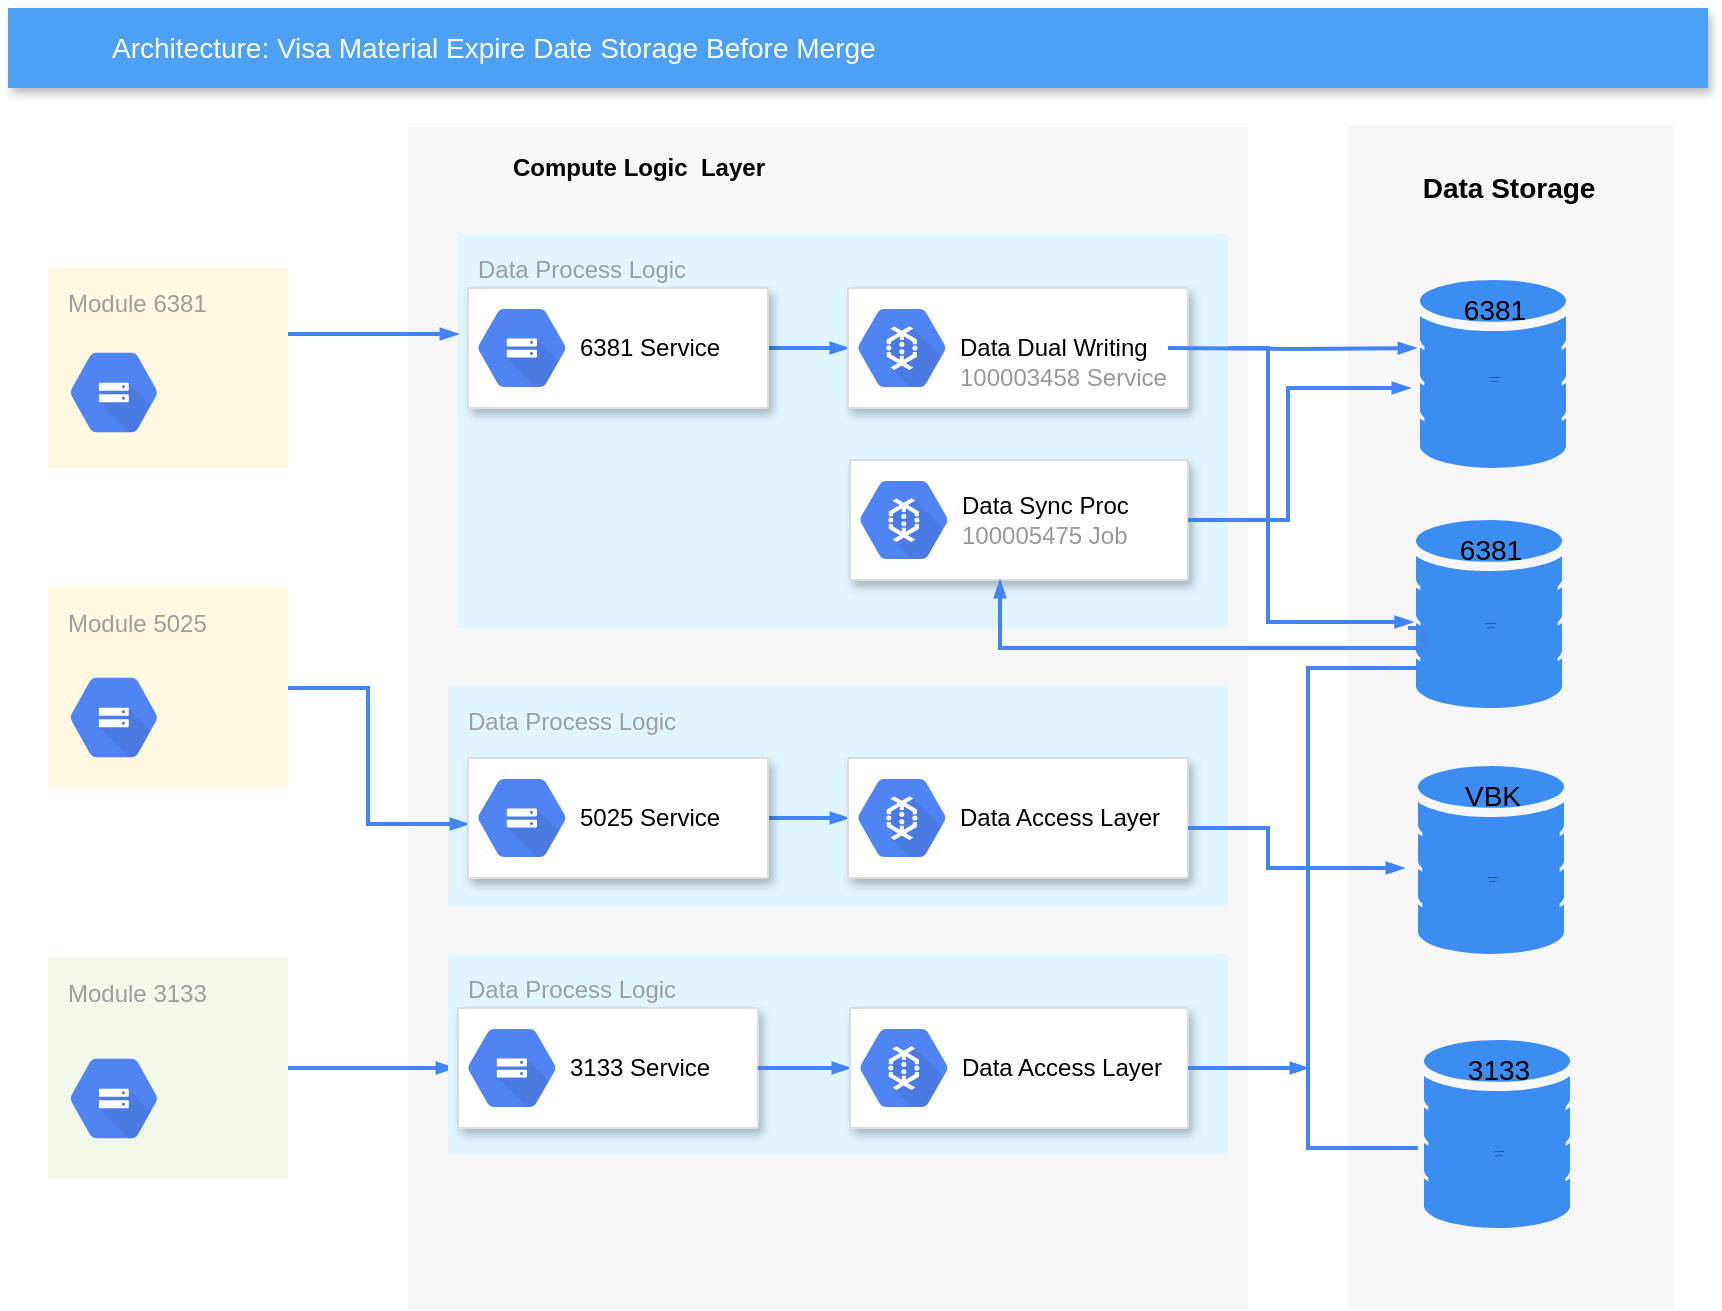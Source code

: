 <mxfile version="10.7.7" type="github"><diagram id="f106602c-feb2-e66a-4537-3a34d633f6aa" name="Page-1"><mxGraphModel dx="1154" dy="685" grid="1" gridSize="10" guides="1" tooltips="1" connect="1" arrows="1" fold="1" page="1" pageScale="1" pageWidth="1169" pageHeight="827" background="#ffffff" math="0" shadow="0"><root><mxCell id="0"/><mxCell id="1" parent="0"/><mxCell id="14" value="" style="fillColor=#F6F6F6;strokeColor=none;shadow=0;gradientColor=none;fontSize=14;align=left;spacing=10;fontColor=#717171;9E9E9E;verticalAlign=top;spacingTop=-4;fontStyle=0;spacingLeft=40;html=1;" parent="1" vertex="1"><mxGeometry x="430" y="99.5" width="420" height="591" as="geometry"/></mxCell><mxCell id="711" value="Data Process Logic" style="rounded=1;absoluteArcSize=1;arcSize=2;html=1;strokeColor=none;gradientColor=none;shadow=0;dashed=0;strokeColor=none;fontSize=12;fontColor=#9E9E9E;align=left;verticalAlign=top;spacing=10;spacingTop=-4;fillColor=#E1F5FE;" parent="1" vertex="1"><mxGeometry x="455" y="153" width="385" height="197" as="geometry"/></mxCell><mxCell id="712" style="edgeStyle=orthogonalEdgeStyle;rounded=0;html=1;labelBackgroundColor=none;startFill=1;startSize=4;endArrow=blockThin;endFill=1;endSize=4;jettySize=auto;orthogonalLoop=1;strokeColor=#4284F3;strokeWidth=2;fontSize=12;fontColor=#000000;align=center;dashed=0;" parent="1" source="705" target="711" edge="1"><mxGeometry relative="1" as="geometry"><Array as="points"><mxPoint x="440" y="203"/><mxPoint x="440" y="203"/></Array></mxGeometry></mxCell><mxCell id="705" value="Module 6381" style="rounded=1;absoluteArcSize=1;arcSize=2;html=1;strokeColor=none;gradientColor=none;shadow=0;dashed=0;strokeColor=none;fontSize=12;fontColor=#9E9E9E;align=left;verticalAlign=top;spacing=10;spacingTop=-4;fillColor=#FFF8E1;" parent="1" vertex="1"><mxGeometry x="250" y="170" width="120" height="100" as="geometry"/></mxCell><mxCell id="706" value="Module 5025" style="rounded=1;absoluteArcSize=1;arcSize=2;html=1;strokeColor=none;gradientColor=none;shadow=0;dashed=0;strokeColor=none;fontSize=12;fontColor=#9E9E9E;align=left;verticalAlign=top;spacing=10;spacingTop=-4;fillColor=#FFF8E1;" parent="1" vertex="1"><mxGeometry x="250" y="329.5" width="120" height="100" as="geometry"/></mxCell><mxCell id="707" value="Module 3133" style="rounded=1;absoluteArcSize=1;arcSize=2;html=1;strokeColor=none;gradientColor=none;shadow=0;dashed=0;strokeColor=none;fontSize=12;fontColor=#9E9E9E;align=left;verticalAlign=top;spacing=10;spacingTop=-4;fillColor=#F1F8E9;" parent="1" vertex="1"><mxGeometry x="250" y="515" width="120" height="110" as="geometry"/></mxCell><mxCell id="2" value="Architecture: Visa Material Expire Date Storage Before Merge" style="fillColor=#4DA1F5;strokeColor=none;shadow=1;gradientColor=none;fontSize=14;align=left;spacingLeft=50;fontColor=#ffffff;html=1;" parent="1" vertex="1"><mxGeometry x="230" y="40" width="850" height="40" as="geometry"/></mxCell><mxCell id="715" style="edgeStyle=orthogonalEdgeStyle;rounded=0;html=1;labelBackgroundColor=none;startFill=1;startSize=4;endArrow=blockThin;endFill=1;endSize=4;jettySize=auto;orthogonalLoop=1;strokeColor=#4284F3;strokeWidth=2;fontSize=12;fontColor=#000000;align=center;dashed=0;" parent="1" source="697" target="703" edge="1"><mxGeometry relative="1" as="geometry"/></mxCell><mxCell id="697" value="" style="strokeColor=#dddddd;fillColor=#ffffff;shadow=1;strokeWidth=1;rounded=1;absoluteArcSize=1;arcSize=2;fontSize=10;fontColor=#9E9E9E;align=center;html=1;" parent="1" vertex="1"><mxGeometry x="460" y="180" width="150" height="60" as="geometry"/></mxCell><mxCell id="698" value="&lt;font color=&quot;#000000&quot;&gt;6381 Service&lt;/font&gt;" style="dashed=0;connectable=0;html=1;fillColor=#5184F3;strokeColor=none;shape=mxgraph.gcp2.cloud_storage;part=1;labelPosition=right;verticalLabelPosition=middle;align=left;verticalAlign=middle;spacingLeft=5;fontColor=#999999;fontSize=12;" parent="697" vertex="1"><mxGeometry y="0.5" width="44" height="39" relative="1" as="geometry"><mxPoint x="5" y="-19.5" as="offset"/></mxGeometry></mxCell><mxCell id="703" value="" style="strokeColor=#dddddd;fillColor=#ffffff;shadow=1;strokeWidth=1;rounded=1;absoluteArcSize=1;arcSize=2;fontSize=10;fontColor=#9E9E9E;align=center;html=1;" parent="1" vertex="1"><mxGeometry x="650" y="180" width="170" height="60" as="geometry"/></mxCell><mxCell id="704" value="&lt;font color=&quot;#000000&quot;&gt;&lt;br&gt;Data Dual Writing&lt;/font&gt;&lt;br&gt;100003458 Service&lt;br&gt;" style="dashed=0;connectable=0;html=1;fillColor=#5184F3;strokeColor=none;shape=mxgraph.gcp2.cloud_dataflow;part=1;labelPosition=right;verticalLabelPosition=middle;align=left;verticalAlign=middle;spacingLeft=5;fontColor=#999999;fontSize=12;" parent="703" vertex="1"><mxGeometry y="0.5" width="44" height="39" relative="1" as="geometry"><mxPoint x="5" y="-19.5" as="offset"/></mxGeometry></mxCell><mxCell id="tytubGk3DfFVmSAcEP-b-719" value="" style="html=1;fillColor=#5184F3;strokeColor=none;verticalAlign=top;labelPosition=center;verticalLabelPosition=bottom;align=center;spacingTop=-6;fontSize=11;fontStyle=1;fontColor=#999999;shape=mxgraph.gcp2.hexIcon;prIcon=cloud_storage" vertex="1" parent="1"><mxGeometry x="250" y="203" width="66" height="58.5" as="geometry"/></mxCell><mxCell id="tytubGk3DfFVmSAcEP-b-720" value="" style="html=1;fillColor=#5184F3;strokeColor=none;verticalAlign=top;labelPosition=center;verticalLabelPosition=bottom;align=center;spacingTop=-6;fontSize=11;fontStyle=1;fontColor=#999999;shape=mxgraph.gcp2.hexIcon;prIcon=cloud_storage" vertex="1" parent="1"><mxGeometry x="250" y="365.5" width="66" height="58.5" as="geometry"/></mxCell><mxCell id="tytubGk3DfFVmSAcEP-b-721" value="" style="html=1;fillColor=#5184F3;strokeColor=none;verticalAlign=top;labelPosition=center;verticalLabelPosition=bottom;align=center;spacingTop=-6;fontSize=11;fontStyle=1;fontColor=#999999;shape=mxgraph.gcp2.hexIcon;prIcon=cloud_storage" vertex="1" parent="1"><mxGeometry x="250" y="556" width="66" height="58.5" as="geometry"/></mxCell><mxCell id="tytubGk3DfFVmSAcEP-b-724" value="&lt;div style=&quot;text-align: left&quot;&gt;&lt;br&gt;&lt;/div&gt;" style="fillColor=#F6F6F6;strokeColor=none;shadow=0;gradientColor=none;fontSize=14;align=left;spacing=10;fontColor=#717171;9E9E9E;verticalAlign=top;spacingTop=-4;fontStyle=0;spacingLeft=40;html=1;" vertex="1" parent="1"><mxGeometry x="900" y="99" width="163" height="591" as="geometry"/></mxCell><mxCell id="tytubGk3DfFVmSAcEP-b-725" value="&lt;b style=&quot;font-size: 14px;&quot;&gt;Data Storage&lt;/b&gt;" style="text;html=1;resizable=0;autosize=1;align=center;verticalAlign=middle;points=[];fillColor=none;strokeColor=none;rounded=0;fontSize=14;" vertex="1" parent="1"><mxGeometry x="935" y="120" width="90" height="20" as="geometry"/></mxCell><mxCell id="tytubGk3DfFVmSAcEP-b-726" value="3133" style="html=1;aspect=fixed;strokeColor=none;shadow=0;align=center;verticalAlign=top;fillColor=#3B8DF1;shape=mxgraph.gcp2.database_2;fontSize=14;" vertex="1" parent="1"><mxGeometry x="938" y="556" width="73" height="94" as="geometry"/></mxCell><mxCell id="tytubGk3DfFVmSAcEP-b-728" value="PkgTourDB&lt;br&gt;MS SQL&lt;br&gt;" style="text;html=1;resizable=0;autosize=1;align=center;verticalAlign=middle;points=[];fillColor=none;strokeColor=none;rounded=0;fontSize=1;" vertex="1" parent="1"><mxGeometry x="935" y="607" width="80" height="10" as="geometry"/></mxCell><mxCell id="tytubGk3DfFVmSAcEP-b-740" value="" style="edgeStyle=orthogonalEdgeStyle;fontSize=12;html=1;endArrow=blockThin;endFill=1;rounded=0;strokeWidth=2;endSize=4;startSize=4;dashed=0;strokeColor=#4284F3;spacing=2;" edge="1" parent="1"><mxGeometry width="100" relative="1" as="geometry"><mxPoint x="370" y="570" as="sourcePoint"/><mxPoint x="453" y="570" as="targetPoint"/><Array as="points"><mxPoint x="450" y="570"/></Array></mxGeometry></mxCell><mxCell id="tytubGk3DfFVmSAcEP-b-742" value="Data Process Logic" style="rounded=1;absoluteArcSize=1;arcSize=2;html=1;strokeColor=none;gradientColor=none;shadow=0;dashed=0;strokeColor=none;fontSize=12;fontColor=#9E9E9E;align=left;verticalAlign=top;spacing=10;spacingTop=-4;fillColor=#E1F5FE;" vertex="1" parent="1"><mxGeometry x="450" y="513" width="390" height="100" as="geometry"/></mxCell><mxCell id="tytubGk3DfFVmSAcEP-b-743" value="" style="strokeColor=#dddddd;fillColor=#ffffff;shadow=1;strokeWidth=1;rounded=1;absoluteArcSize=1;arcSize=2;fontSize=10;fontColor=#9E9E9E;align=center;html=1;" vertex="1" parent="1"><mxGeometry x="455" y="540" width="150" height="60" as="geometry"/></mxCell><mxCell id="tytubGk3DfFVmSAcEP-b-744" value="&lt;font color=&quot;#000000&quot;&gt;3133 Service&lt;/font&gt;" style="dashed=0;connectable=0;html=1;fillColor=#5184F3;strokeColor=none;shape=mxgraph.gcp2.cloud_storage;part=1;labelPosition=right;verticalLabelPosition=middle;align=left;verticalAlign=middle;spacingLeft=5;fontColor=#999999;fontSize=12;" vertex="1" parent="tytubGk3DfFVmSAcEP-b-743"><mxGeometry y="0.5" width="44" height="39" relative="1" as="geometry"><mxPoint x="5" y="-19.5" as="offset"/></mxGeometry></mxCell><mxCell id="tytubGk3DfFVmSAcEP-b-751" value="Compute Logic&amp;nbsp; Layer" style="text;html=1;resizable=0;autosize=1;align=center;verticalAlign=middle;points=[];fillColor=none;strokeColor=none;rounded=0;fontSize=12;fontStyle=1" vertex="1" parent="1"><mxGeometry x="480" y="110" width="130" height="20" as="geometry"/></mxCell><mxCell id="tytubGk3DfFVmSAcEP-b-765" value="" style="strokeColor=#dddddd;fillColor=#ffffff;shadow=1;strokeWidth=1;rounded=1;absoluteArcSize=1;arcSize=2;fontSize=10;fontColor=#9E9E9E;align=center;html=1;" vertex="1" parent="1"><mxGeometry x="651" y="266" width="169" height="60" as="geometry"/></mxCell><mxCell id="tytubGk3DfFVmSAcEP-b-766" value="&lt;font color=&quot;#000000&quot;&gt;Data Sync Proc&lt;/font&gt;&lt;br&gt;100005475 Job&lt;br&gt;" style="dashed=0;connectable=0;html=1;fillColor=#5184F3;strokeColor=none;shape=mxgraph.gcp2.cloud_dataflow;part=1;labelPosition=right;verticalLabelPosition=middle;align=left;verticalAlign=middle;spacingLeft=5;fontColor=#999999;fontSize=12;" vertex="1" parent="tytubGk3DfFVmSAcEP-b-765"><mxGeometry y="0.5" width="44" height="39" relative="1" as="geometry"><mxPoint x="5" y="-19.5" as="offset"/></mxGeometry></mxCell><mxCell id="tytubGk3DfFVmSAcEP-b-776" value="VBK" style="html=1;aspect=fixed;strokeColor=none;shadow=0;align=center;verticalAlign=top;fillColor=#3B8DF1;shape=mxgraph.gcp2.database_2;fontSize=14;" vertex="1" parent="1"><mxGeometry x="935" y="419" width="73" height="94" as="geometry"/></mxCell><mxCell id="tytubGk3DfFVmSAcEP-b-777" value="6381" style="html=1;aspect=fixed;strokeColor=none;shadow=0;align=center;verticalAlign=top;fillColor=#3B8DF1;shape=mxgraph.gcp2.database_2;fontSize=14;" vertex="1" parent="1"><mxGeometry x="934" y="296" width="73" height="94" as="geometry"/></mxCell><mxCell id="tytubGk3DfFVmSAcEP-b-779" value="6381" style="html=1;aspect=fixed;strokeColor=none;shadow=0;align=center;verticalAlign=top;fillColor=#3B8DF1;shape=mxgraph.gcp2.database_2;fontSize=14;" vertex="1" parent="1"><mxGeometry x="936" y="176" width="73" height="94" as="geometry"/></mxCell><mxCell id="tytubGk3DfFVmSAcEP-b-781" value="RealSource&lt;br&gt;MS SQL&lt;br&gt;" style="text;html=1;resizable=0;autosize=1;align=center;verticalAlign=middle;points=[];fillColor=none;strokeColor=none;rounded=0;fontSize=1;" vertex="1" parent="1"><mxGeometry x="935" y="343" width="71" height="10" as="geometry"/></mxCell><mxCell id="tytubGk3DfFVmSAcEP-b-782" value="&lt;font style=&quot;font-size: 1px&quot;&gt;PkgProduct&lt;br&gt;MySQL&lt;br&gt;&lt;/font&gt;" style="text;html=1;resizable=0;autosize=1;align=center;verticalAlign=middle;points=[];fillColor=none;strokeColor=none;rounded=0;fontSize=1;" vertex="1" parent="1"><mxGeometry x="932.5" y="220" width="80" height="10" as="geometry"/></mxCell><mxCell id="tytubGk3DfFVmSAcEP-b-806" style="edgeStyle=orthogonalEdgeStyle;rounded=0;orthogonalLoop=1;jettySize=auto;html=1;exitX=0.5;exitY=0;exitDx=0;exitDy=0;exitPerimeter=0;strokeColor=#F1F8E9;strokeWidth=2;fontSize=1;" edge="1" parent="1" source="tytubGk3DfFVmSAcEP-b-783"><mxGeometry relative="1" as="geometry"><mxPoint x="930" y="370" as="targetPoint"/></mxGeometry></mxCell><mxCell id="tytubGk3DfFVmSAcEP-b-783" value="" style="strokeWidth=2;html=1;shape=mxgraph.flowchart.annotation_1;align=left;pointerEvents=1;fillColor=#FFF8E1;fontSize=1;strokeColor=#4284F3;" vertex="1" parent="1"><mxGeometry x="880" y="370" width="55" height="240" as="geometry"/></mxCell><mxCell id="tytubGk3DfFVmSAcEP-b-784" value="" style="edgeStyle=orthogonalEdgeStyle;fontSize=12;html=1;endArrow=blockThin;endFill=1;rounded=0;strokeWidth=2;endSize=4;startSize=4;dashed=0;strokeColor=#4284F3;exitX=1;exitY=0.5;exitDx=0;exitDy=0;entryX=0;entryY=0.5;entryDx=0;entryDy=0;" edge="1" parent="1" source="tytubGk3DfFVmSAcEP-b-743" target="tytubGk3DfFVmSAcEP-b-816"><mxGeometry width="100" relative="1" as="geometry"><mxPoint x="630" y="470" as="sourcePoint"/><mxPoint x="880" y="500" as="targetPoint"/><Array as="points"><mxPoint x="630" y="570"/><mxPoint x="630" y="570"/></Array></mxGeometry></mxCell><mxCell id="tytubGk3DfFVmSAcEP-b-786" value="PkgInputDB&lt;br&gt;MS SQL&lt;br&gt;" style="text;html=1;resizable=0;autosize=1;align=center;verticalAlign=middle;points=[];fillColor=none;strokeColor=none;rounded=0;fontSize=1;" vertex="1" parent="1"><mxGeometry x="931.5" y="470" width="80" height="10" as="geometry"/></mxCell><mxCell id="tytubGk3DfFVmSAcEP-b-787" value="" style="edgeStyle=orthogonalEdgeStyle;fontSize=12;html=1;endArrow=blockThin;endFill=1;rounded=0;strokeWidth=2;endSize=4;startSize=4;dashed=0;strokeColor=#4284F3;" edge="1" parent="1" target="tytubGk3DfFVmSAcEP-b-765"><mxGeometry width="100" relative="1" as="geometry"><mxPoint x="930" y="350" as="sourcePoint"/><mxPoint x="788" y="469" as="targetPoint"/><Array as="points"><mxPoint x="938" y="350"/><mxPoint x="938" y="360"/><mxPoint x="726" y="360"/></Array></mxGeometry></mxCell><mxCell id="tytubGk3DfFVmSAcEP-b-788" value="" style="edgeStyle=orthogonalEdgeStyle;fontSize=12;html=1;endArrow=blockThin;endFill=1;rounded=0;strokeWidth=2;endSize=4;startSize=4;dashed=0;strokeColor=#4284F3;entryX=-0.037;entryY=0.4;entryDx=0;entryDy=0;entryPerimeter=0;" edge="1" parent="1" source="711" target="tytubGk3DfFVmSAcEP-b-781"><mxGeometry width="100" relative="1" as="geometry"><mxPoint x="815" y="369.5" as="sourcePoint"/><mxPoint x="915" y="369.5" as="targetPoint"/><Array as="points"><mxPoint x="860" y="210"/><mxPoint x="860" y="347"/></Array></mxGeometry></mxCell><mxCell id="tytubGk3DfFVmSAcEP-b-792" value="Data Process Logic" style="rounded=1;absoluteArcSize=1;arcSize=2;html=1;strokeColor=none;gradientColor=none;shadow=0;dashed=0;strokeColor=none;fontSize=12;fontColor=#9E9E9E;align=left;verticalAlign=top;spacing=10;spacingTop=-4;fillColor=#E1F5FE;" vertex="1" parent="1"><mxGeometry x="450" y="379" width="390" height="110" as="geometry"/></mxCell><mxCell id="tytubGk3DfFVmSAcEP-b-796" value="" style="edgeStyle=orthogonalEdgeStyle;fontSize=12;html=1;endArrow=blockThin;endFill=1;rounded=0;strokeWidth=2;endSize=4;startSize=4;dashed=0;strokeColor=#4284F3;entryX=0;entryY=0.483;entryDx=0;entryDy=0;entryPerimeter=0;" edge="1" parent="1"><mxGeometry width="100" relative="1" as="geometry"><mxPoint x="370" y="380" as="sourcePoint"/><mxPoint x="460" y="448" as="targetPoint"/><Array as="points"><mxPoint x="410" y="380"/><mxPoint x="410" y="448"/></Array></mxGeometry></mxCell><mxCell id="tytubGk3DfFVmSAcEP-b-800" value="" style="edgeStyle=orthogonalEdgeStyle;fontSize=12;html=1;endArrow=blockThin;endFill=1;rounded=0;strokeWidth=2;endSize=4;startSize=4;dashed=0;strokeColor=#4284F3;" edge="1" parent="1" source="tytubGk3DfFVmSAcEP-b-765"><mxGeometry width="100" relative="1" as="geometry"><mxPoint x="805" y="296" as="sourcePoint"/><mxPoint x="931" y="230" as="targetPoint"/><Array as="points"><mxPoint x="870" y="296"/><mxPoint x="870" y="230"/></Array></mxGeometry></mxCell><mxCell id="tytubGk3DfFVmSAcEP-b-809" style="edgeStyle=orthogonalEdgeStyle;rounded=0;html=1;labelBackgroundColor=none;startFill=1;startSize=4;endArrow=blockThin;endFill=1;endSize=4;jettySize=auto;orthogonalLoop=1;strokeColor=#4284F3;strokeWidth=2;fontSize=12;fontColor=#000000;align=center;dashed=0;" edge="1" parent="1" source="tytubGk3DfFVmSAcEP-b-810" target="tytubGk3DfFVmSAcEP-b-812"><mxGeometry relative="1" as="geometry"/></mxCell><mxCell id="tytubGk3DfFVmSAcEP-b-810" value="" style="strokeColor=#dddddd;fillColor=#ffffff;shadow=1;strokeWidth=1;rounded=1;absoluteArcSize=1;arcSize=2;fontSize=10;fontColor=#9E9E9E;align=center;html=1;" vertex="1" parent="1"><mxGeometry x="460" y="415" width="150" height="60" as="geometry"/></mxCell><mxCell id="tytubGk3DfFVmSAcEP-b-811" value="&lt;font color=&quot;#000000&quot;&gt;5025 Service&lt;/font&gt;" style="dashed=0;connectable=0;html=1;fillColor=#5184F3;strokeColor=none;shape=mxgraph.gcp2.cloud_storage;part=1;labelPosition=right;verticalLabelPosition=middle;align=left;verticalAlign=middle;spacingLeft=5;fontColor=#999999;fontSize=12;" vertex="1" parent="tytubGk3DfFVmSAcEP-b-810"><mxGeometry y="0.5" width="44" height="39" relative="1" as="geometry"><mxPoint x="5" y="-19.5" as="offset"/></mxGeometry></mxCell><mxCell id="tytubGk3DfFVmSAcEP-b-812" value="" style="strokeColor=#dddddd;fillColor=#ffffff;shadow=1;strokeWidth=1;rounded=1;absoluteArcSize=1;arcSize=2;fontSize=10;fontColor=#9E9E9E;align=center;html=1;" vertex="1" parent="1"><mxGeometry x="650" y="415" width="170" height="60" as="geometry"/></mxCell><mxCell id="tytubGk3DfFVmSAcEP-b-813" value="&lt;font color=&quot;#000000&quot;&gt;&lt;br&gt;Data Access Layer&lt;/font&gt;&lt;br&gt;&lt;br&gt;" style="dashed=0;connectable=0;html=1;fillColor=#5184F3;strokeColor=none;shape=mxgraph.gcp2.cloud_dataflow;part=1;labelPosition=right;verticalLabelPosition=middle;align=left;verticalAlign=middle;spacingLeft=5;fontColor=#999999;fontSize=12;" vertex="1" parent="tytubGk3DfFVmSAcEP-b-812"><mxGeometry y="0.5" width="44" height="39" relative="1" as="geometry"><mxPoint x="5" y="-19.5" as="offset"/></mxGeometry></mxCell><mxCell id="tytubGk3DfFVmSAcEP-b-815" value="" style="edgeStyle=orthogonalEdgeStyle;fontSize=12;html=1;endArrow=blockThin;endFill=1;rounded=0;strokeWidth=2;endSize=4;startSize=4;dashed=0;strokeColor=#4284F3;entryX=-0.044;entryY=0;entryDx=0;entryDy=0;entryPerimeter=0;" edge="1" parent="1" target="tytubGk3DfFVmSAcEP-b-786"><mxGeometry width="100" relative="1" as="geometry"><mxPoint x="820" y="450" as="sourcePoint"/><mxPoint x="910" y="450" as="targetPoint"/><Array as="points"><mxPoint x="860" y="450"/><mxPoint x="860" y="470"/></Array></mxGeometry></mxCell><mxCell id="tytubGk3DfFVmSAcEP-b-816" value="" style="strokeColor=#dddddd;fillColor=#ffffff;shadow=1;strokeWidth=1;rounded=1;absoluteArcSize=1;arcSize=2;fontSize=10;fontColor=#9E9E9E;align=center;html=1;" vertex="1" parent="1"><mxGeometry x="651" y="540" width="169" height="60" as="geometry"/></mxCell><mxCell id="tytubGk3DfFVmSAcEP-b-817" value="&lt;font color=&quot;#000000&quot;&gt;&lt;br&gt;Data Access Layer&lt;/font&gt;&lt;br&gt;&lt;br&gt;" style="dashed=0;connectable=0;html=1;fillColor=#5184F3;strokeColor=none;shape=mxgraph.gcp2.cloud_dataflow;part=1;labelPosition=right;verticalLabelPosition=middle;align=left;verticalAlign=middle;spacingLeft=5;fontColor=#999999;fontSize=12;" vertex="1" parent="tytubGk3DfFVmSAcEP-b-816"><mxGeometry y="0.5" width="44" height="39" relative="1" as="geometry"><mxPoint x="5" y="-19.5" as="offset"/></mxGeometry></mxCell><mxCell id="tytubGk3DfFVmSAcEP-b-818" value="" style="edgeStyle=orthogonalEdgeStyle;fontSize=12;html=1;endArrow=blockThin;endFill=1;rounded=0;strokeWidth=2;endSize=4;startSize=4;dashed=0;strokeColor=#4284F3;entryX=-0.027;entryY=0.362;entryDx=0;entryDy=0;entryPerimeter=0;" edge="1" parent="1" target="tytubGk3DfFVmSAcEP-b-779"><mxGeometry width="100" relative="1" as="geometry"><mxPoint x="810" y="210" as="sourcePoint"/><mxPoint x="910" y="210" as="targetPoint"/></mxGeometry></mxCell><mxCell id="tytubGk3DfFVmSAcEP-b-819" value="" style="edgeStyle=orthogonalEdgeStyle;fontSize=12;html=1;endArrow=blockThin;endFill=1;rounded=0;strokeWidth=2;endSize=4;startSize=4;dashed=0;strokeColor=#4284F3;" edge="1" parent="1"><mxGeometry width="100" relative="1" as="geometry"><mxPoint x="820" y="570" as="sourcePoint"/><mxPoint x="880" y="570" as="targetPoint"/></mxGeometry></mxCell></root></mxGraphModel></diagram></mxfile>